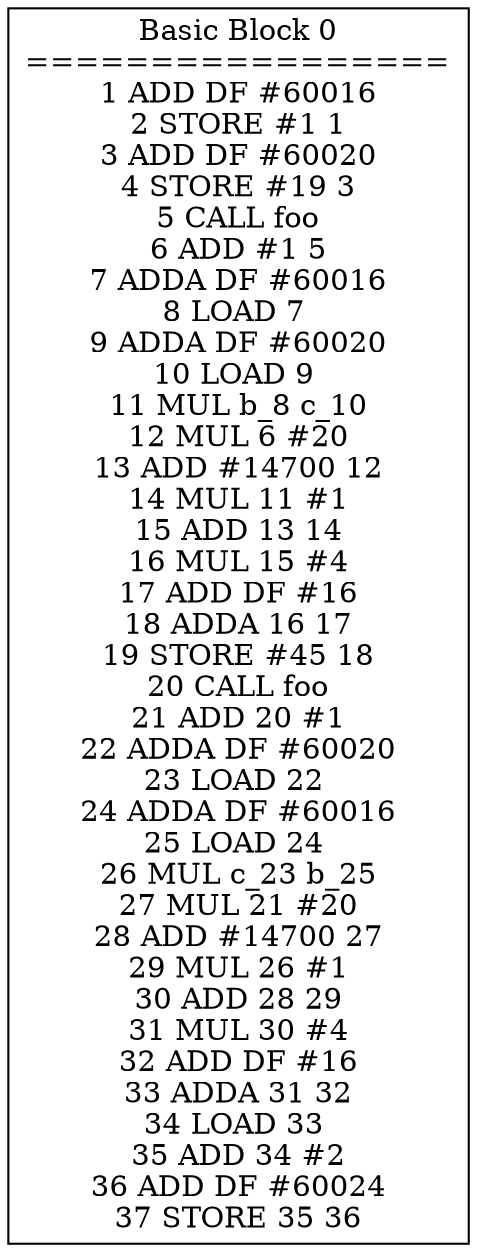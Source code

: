 digraph main {

"Basic Block 0" [shape=box, label="Basic Block 0
=================
1 ADD DF #60016
2 STORE #1 1
3 ADD DF #60020
4 STORE #19 3
5 CALL foo
6 ADD #1 5
7 ADDA DF #60016
8 LOAD 7 
9 ADDA DF #60020
10 LOAD 9 
11 MUL b_8 c_10
12 MUL 6 #20
13 ADD #14700 12
14 MUL 11 #1
15 ADD 13 14
16 MUL 15 #4
17 ADD DF #16
18 ADDA 16 17
19 STORE #45 18
20 CALL foo
21 ADD 20 #1
22 ADDA DF #60020
23 LOAD 22 
24 ADDA DF #60016
25 LOAD 24 
26 MUL c_23 b_25
27 MUL 21 #20
28 ADD #14700 27
29 MUL 26 #1
30 ADD 28 29
31 MUL 30 #4
32 ADD DF #16
33 ADDA 31 32
34 LOAD 33 
35 ADD 34 #2
36 ADD DF #60024
37 STORE 35 36
"];


}
